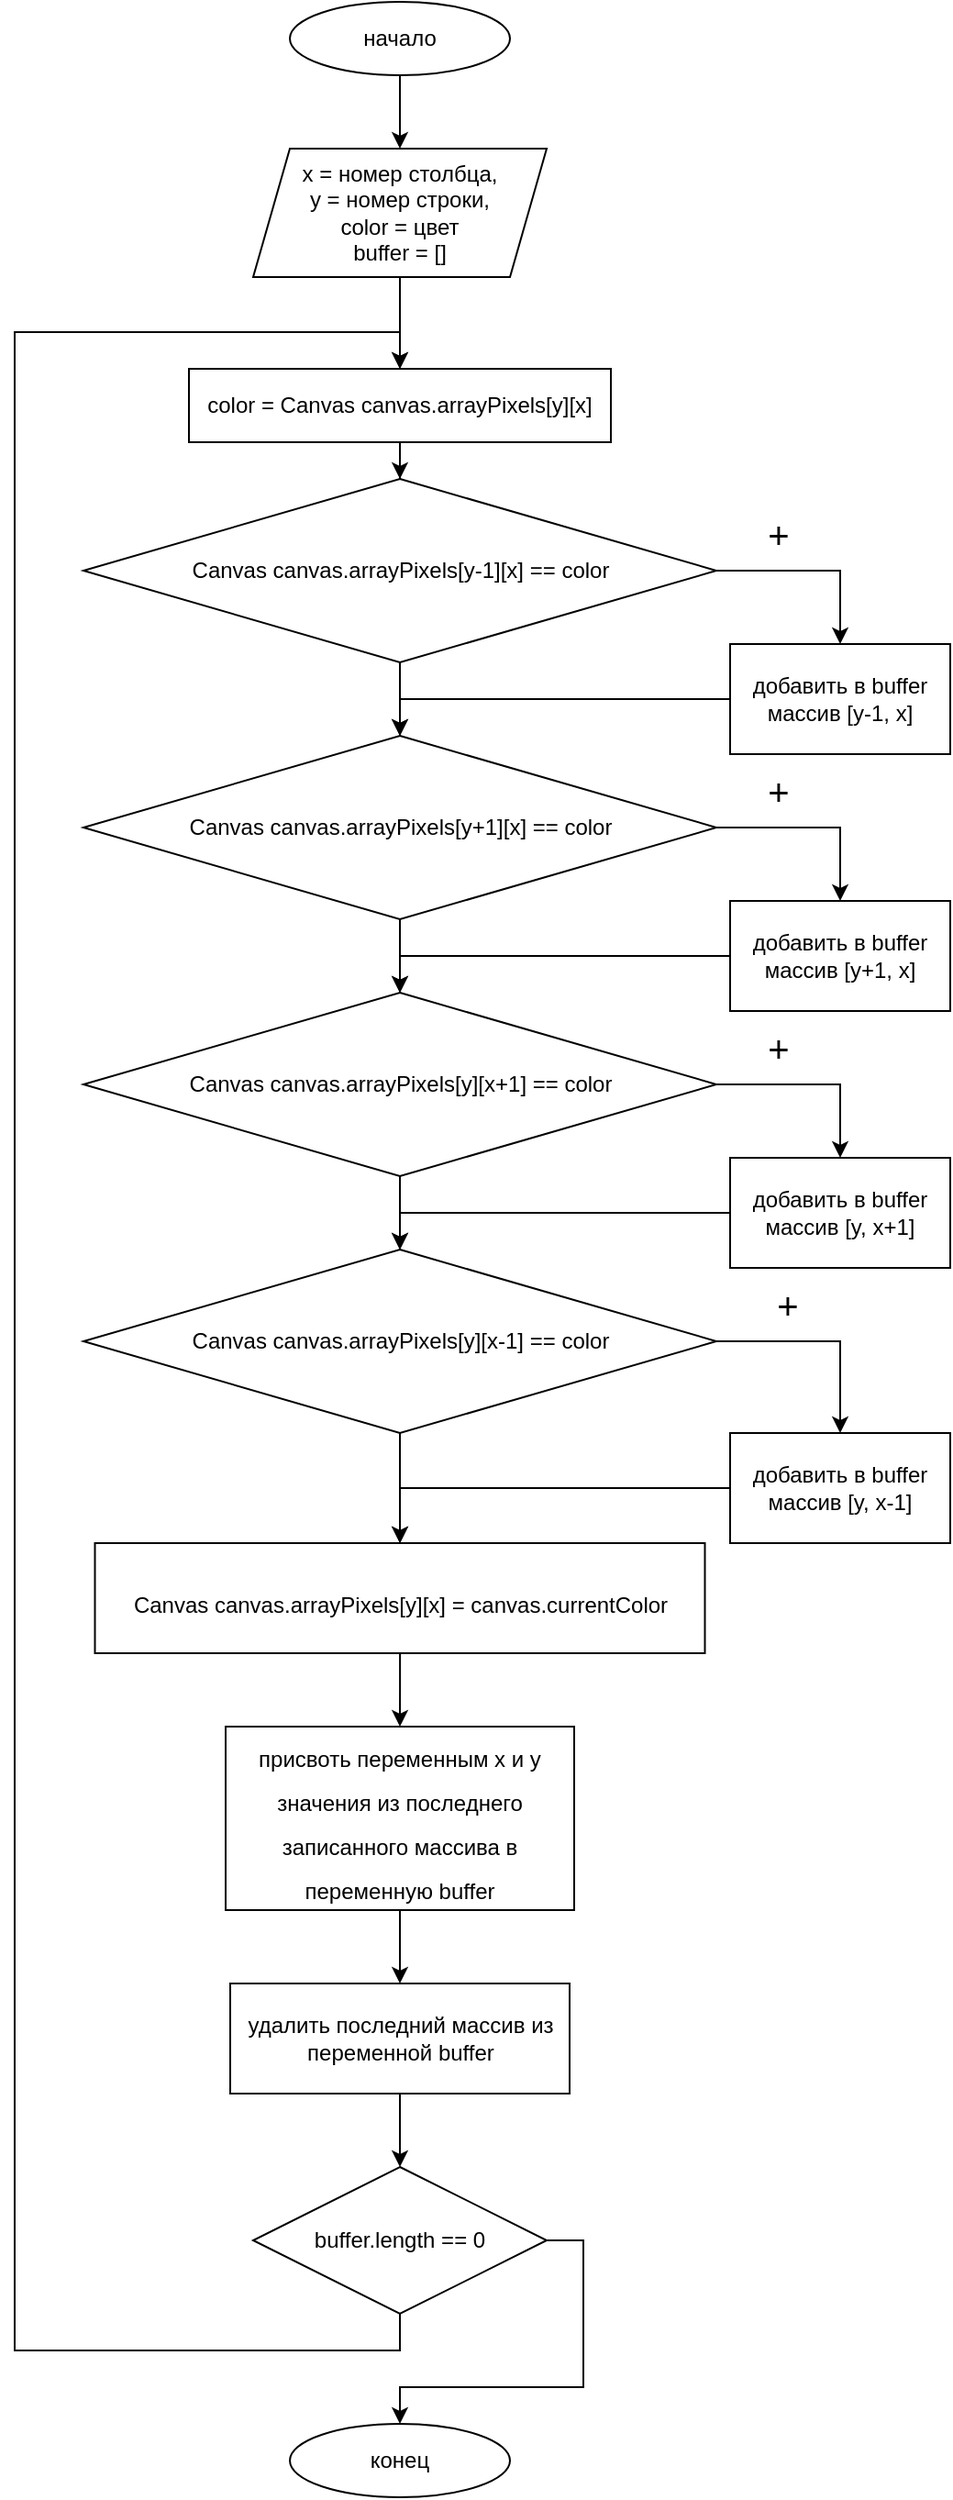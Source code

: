 <mxfile version="14.5.1" type="device"><diagram id="C5RBs43oDa-KdzZeNtuy" name="Page-1"><mxGraphModel dx="1024" dy="632" grid="1" gridSize="10" guides="1" tooltips="1" connect="1" arrows="1" fold="1" page="1" pageScale="1" pageWidth="827" pageHeight="1169" math="0" shadow="0"><root><mxCell id="WIyWlLk6GJQsqaUBKTNV-0"/><mxCell id="WIyWlLk6GJQsqaUBKTNV-1" parent="WIyWlLk6GJQsqaUBKTNV-0"/><mxCell id="aHjqfZ4psK3PuS5jX47d-2" style="edgeStyle=orthogonalEdgeStyle;rounded=0;orthogonalLoop=1;jettySize=auto;html=1;exitX=0.5;exitY=1;exitDx=0;exitDy=0;entryX=0.5;entryY=0;entryDx=0;entryDy=0;" parent="WIyWlLk6GJQsqaUBKTNV-1" source="aHjqfZ4psK3PuS5jX47d-0" target="aHjqfZ4psK3PuS5jX47d-1" edge="1"><mxGeometry relative="1" as="geometry"/></mxCell><mxCell id="aHjqfZ4psK3PuS5jX47d-0" value="начало" style="ellipse;whiteSpace=wrap;html=1;" parent="WIyWlLk6GJQsqaUBKTNV-1" vertex="1"><mxGeometry x="320" width="120" height="40" as="geometry"/></mxCell><mxCell id="bFa1S953emtmZHHAETeM-30" value="" style="edgeStyle=orthogonalEdgeStyle;rounded=0;orthogonalLoop=1;jettySize=auto;html=1;fontSize=12;" parent="WIyWlLk6GJQsqaUBKTNV-1" source="aHjqfZ4psK3PuS5jX47d-1" target="bFa1S953emtmZHHAETeM-29" edge="1"><mxGeometry relative="1" as="geometry"/></mxCell><mxCell id="aHjqfZ4psK3PuS5jX47d-1" value="x = номер столбца,&lt;br&gt;y = номер строки,&lt;br&gt;color = цвет&lt;br&gt;buffer = []" style="shape=parallelogram;perimeter=parallelogramPerimeter;whiteSpace=wrap;html=1;fixedSize=1;" parent="WIyWlLk6GJQsqaUBKTNV-1" vertex="1"><mxGeometry x="300" y="80" width="160" height="70" as="geometry"/></mxCell><mxCell id="bFa1S953emtmZHHAETeM-3" style="edgeStyle=orthogonalEdgeStyle;rounded=0;orthogonalLoop=1;jettySize=auto;html=1;exitX=1;exitY=0.5;exitDx=0;exitDy=0;entryX=0.5;entryY=0;entryDx=0;entryDy=0;" parent="WIyWlLk6GJQsqaUBKTNV-1" source="bFa1S953emtmZHHAETeM-0" target="bFa1S953emtmZHHAETeM-1" edge="1"><mxGeometry relative="1" as="geometry"/></mxCell><mxCell id="bFa1S953emtmZHHAETeM-4" value="+" style="edgeLabel;html=1;align=center;verticalAlign=middle;resizable=0;points=[];fontSize=20;" parent="bFa1S953emtmZHHAETeM-3" vertex="1" connectable="0"><mxGeometry x="0.009" y="-1" relative="1" as="geometry"><mxPoint x="-21" y="-21" as="offset"/></mxGeometry></mxCell><mxCell id="bFa1S953emtmZHHAETeM-17" style="edgeStyle=orthogonalEdgeStyle;rounded=0;orthogonalLoop=1;jettySize=auto;html=1;exitX=0.5;exitY=1;exitDx=0;exitDy=0;entryX=0.5;entryY=0;entryDx=0;entryDy=0;fontSize=20;" parent="WIyWlLk6GJQsqaUBKTNV-1" source="bFa1S953emtmZHHAETeM-0" target="bFa1S953emtmZHHAETeM-7" edge="1"><mxGeometry relative="1" as="geometry"/></mxCell><mxCell id="bFa1S953emtmZHHAETeM-0" value="Canvas canvas.arrayPixels[y-1][x] == color" style="rhombus;whiteSpace=wrap;html=1;" parent="WIyWlLk6GJQsqaUBKTNV-1" vertex="1"><mxGeometry x="207.5" y="260" width="345" height="100" as="geometry"/></mxCell><mxCell id="F9FFuFiKS_BNCGnDMvpb-0" style="edgeStyle=orthogonalEdgeStyle;rounded=0;orthogonalLoop=1;jettySize=auto;html=1;entryX=0.5;entryY=0;entryDx=0;entryDy=0;" edge="1" parent="WIyWlLk6GJQsqaUBKTNV-1" source="bFa1S953emtmZHHAETeM-1" target="bFa1S953emtmZHHAETeM-7"><mxGeometry relative="1" as="geometry"><mxPoint x="380" y="380" as="targetPoint"/></mxGeometry></mxCell><mxCell id="bFa1S953emtmZHHAETeM-1" value="добавить в buffer&lt;br&gt;массив [y-1, x]" style="rounded=0;whiteSpace=wrap;html=1;" parent="WIyWlLk6GJQsqaUBKTNV-1" vertex="1"><mxGeometry x="560" y="350" width="120" height="60" as="geometry"/></mxCell><mxCell id="bFa1S953emtmZHHAETeM-5" style="edgeStyle=orthogonalEdgeStyle;rounded=0;orthogonalLoop=1;jettySize=auto;html=1;exitX=1;exitY=0.5;exitDx=0;exitDy=0;entryX=0.5;entryY=0;entryDx=0;entryDy=0;" parent="WIyWlLk6GJQsqaUBKTNV-1" source="bFa1S953emtmZHHAETeM-7" target="bFa1S953emtmZHHAETeM-8" edge="1"><mxGeometry relative="1" as="geometry"/></mxCell><mxCell id="bFa1S953emtmZHHAETeM-6" value="+" style="edgeLabel;html=1;align=center;verticalAlign=middle;resizable=0;points=[];fontSize=20;" parent="bFa1S953emtmZHHAETeM-5" vertex="1" connectable="0"><mxGeometry x="0.009" y="-1" relative="1" as="geometry"><mxPoint x="-21" y="-21" as="offset"/></mxGeometry></mxCell><mxCell id="bFa1S953emtmZHHAETeM-18" value="" style="edgeStyle=orthogonalEdgeStyle;rounded=0;orthogonalLoop=1;jettySize=auto;html=1;fontSize=20;" parent="WIyWlLk6GJQsqaUBKTNV-1" source="bFa1S953emtmZHHAETeM-7" target="bFa1S953emtmZHHAETeM-11" edge="1"><mxGeometry relative="1" as="geometry"/></mxCell><mxCell id="bFa1S953emtmZHHAETeM-7" value="Canvas canvas.arrayPixels[y+1][x] == color" style="rhombus;whiteSpace=wrap;html=1;" parent="WIyWlLk6GJQsqaUBKTNV-1" vertex="1"><mxGeometry x="207.5" y="400" width="345" height="100" as="geometry"/></mxCell><mxCell id="F9FFuFiKS_BNCGnDMvpb-1" style="edgeStyle=orthogonalEdgeStyle;rounded=0;orthogonalLoop=1;jettySize=auto;html=1;entryX=0.5;entryY=0;entryDx=0;entryDy=0;" edge="1" parent="WIyWlLk6GJQsqaUBKTNV-1" source="bFa1S953emtmZHHAETeM-8" target="bFa1S953emtmZHHAETeM-11"><mxGeometry relative="1" as="geometry"/></mxCell><mxCell id="bFa1S953emtmZHHAETeM-8" value="добавить в buffer&lt;br&gt;массив [y+1, x]" style="rounded=0;whiteSpace=wrap;html=1;" parent="WIyWlLk6GJQsqaUBKTNV-1" vertex="1"><mxGeometry x="560" y="490" width="120" height="60" as="geometry"/></mxCell><mxCell id="bFa1S953emtmZHHAETeM-9" style="edgeStyle=orthogonalEdgeStyle;rounded=0;orthogonalLoop=1;jettySize=auto;html=1;exitX=1;exitY=0.5;exitDx=0;exitDy=0;entryX=0.5;entryY=0;entryDx=0;entryDy=0;" parent="WIyWlLk6GJQsqaUBKTNV-1" source="bFa1S953emtmZHHAETeM-11" target="bFa1S953emtmZHHAETeM-12" edge="1"><mxGeometry relative="1" as="geometry"/></mxCell><mxCell id="bFa1S953emtmZHHAETeM-10" value="+" style="edgeLabel;html=1;align=center;verticalAlign=middle;resizable=0;points=[];fontSize=20;" parent="bFa1S953emtmZHHAETeM-9" vertex="1" connectable="0"><mxGeometry x="0.009" y="-1" relative="1" as="geometry"><mxPoint x="-21" y="-21" as="offset"/></mxGeometry></mxCell><mxCell id="bFa1S953emtmZHHAETeM-19" value="" style="edgeStyle=orthogonalEdgeStyle;rounded=0;orthogonalLoop=1;jettySize=auto;html=1;fontSize=20;" parent="WIyWlLk6GJQsqaUBKTNV-1" source="bFa1S953emtmZHHAETeM-11" target="bFa1S953emtmZHHAETeM-15" edge="1"><mxGeometry relative="1" as="geometry"/></mxCell><mxCell id="bFa1S953emtmZHHAETeM-11" value="Canvas canvas.arrayPixels[y][x+1] == color" style="rhombus;whiteSpace=wrap;html=1;" parent="WIyWlLk6GJQsqaUBKTNV-1" vertex="1"><mxGeometry x="207.5" y="540" width="345" height="100" as="geometry"/></mxCell><mxCell id="F9FFuFiKS_BNCGnDMvpb-2" style="edgeStyle=orthogonalEdgeStyle;rounded=0;orthogonalLoop=1;jettySize=auto;html=1;entryX=0.5;entryY=0;entryDx=0;entryDy=0;" edge="1" parent="WIyWlLk6GJQsqaUBKTNV-1" source="bFa1S953emtmZHHAETeM-12" target="bFa1S953emtmZHHAETeM-15"><mxGeometry relative="1" as="geometry"/></mxCell><mxCell id="bFa1S953emtmZHHAETeM-12" value="добавить в buffer&lt;br&gt;массив [y, x+1]" style="rounded=0;whiteSpace=wrap;html=1;" parent="WIyWlLk6GJQsqaUBKTNV-1" vertex="1"><mxGeometry x="560" y="630" width="120" height="60" as="geometry"/></mxCell><mxCell id="bFa1S953emtmZHHAETeM-13" style="edgeStyle=orthogonalEdgeStyle;rounded=0;orthogonalLoop=1;jettySize=auto;html=1;exitX=1;exitY=0.5;exitDx=0;exitDy=0;entryX=0.5;entryY=0;entryDx=0;entryDy=0;" parent="WIyWlLk6GJQsqaUBKTNV-1" source="bFa1S953emtmZHHAETeM-15" target="bFa1S953emtmZHHAETeM-16" edge="1"><mxGeometry relative="1" as="geometry"/></mxCell><mxCell id="bFa1S953emtmZHHAETeM-14" value="+" style="edgeLabel;html=1;align=center;verticalAlign=middle;resizable=0;points=[];fontSize=20;" parent="bFa1S953emtmZHHAETeM-13" vertex="1" connectable="0"><mxGeometry x="0.009" y="-1" relative="1" as="geometry"><mxPoint x="-21" y="-21" as="offset"/></mxGeometry></mxCell><mxCell id="bFa1S953emtmZHHAETeM-21" value="" style="edgeStyle=orthogonalEdgeStyle;rounded=0;orthogonalLoop=1;jettySize=auto;html=1;fontSize=20;" parent="WIyWlLk6GJQsqaUBKTNV-1" source="bFa1S953emtmZHHAETeM-15" target="bFa1S953emtmZHHAETeM-20" edge="1"><mxGeometry relative="1" as="geometry"/></mxCell><mxCell id="bFa1S953emtmZHHAETeM-15" value="Canvas canvas.arrayPixels[y][x-1] == color" style="rhombus;whiteSpace=wrap;html=1;" parent="WIyWlLk6GJQsqaUBKTNV-1" vertex="1"><mxGeometry x="207.5" y="680" width="345" height="100" as="geometry"/></mxCell><mxCell id="F9FFuFiKS_BNCGnDMvpb-3" style="edgeStyle=orthogonalEdgeStyle;rounded=0;orthogonalLoop=1;jettySize=auto;html=1;entryX=0.5;entryY=0;entryDx=0;entryDy=0;" edge="1" parent="WIyWlLk6GJQsqaUBKTNV-1" source="bFa1S953emtmZHHAETeM-16" target="bFa1S953emtmZHHAETeM-20"><mxGeometry relative="1" as="geometry"/></mxCell><mxCell id="bFa1S953emtmZHHAETeM-16" value="добавить в buffer&lt;br&gt;массив [y, x-1]" style="rounded=0;whiteSpace=wrap;html=1;" parent="WIyWlLk6GJQsqaUBKTNV-1" vertex="1"><mxGeometry x="560" y="780" width="120" height="60" as="geometry"/></mxCell><mxCell id="bFa1S953emtmZHHAETeM-24" value="" style="edgeStyle=orthogonalEdgeStyle;rounded=0;orthogonalLoop=1;jettySize=auto;html=1;fontSize=21;" parent="WIyWlLk6GJQsqaUBKTNV-1" source="bFa1S953emtmZHHAETeM-20" target="bFa1S953emtmZHHAETeM-23" edge="1"><mxGeometry relative="1" as="geometry"/></mxCell><mxCell id="bFa1S953emtmZHHAETeM-20" value="&lt;span style=&quot;font-size: 12px&quot;&gt;Canvas canvas.arrayPixels[y][x] = canvas.currentColor&lt;/span&gt;" style="rounded=0;whiteSpace=wrap;html=1;fontSize=20;" parent="WIyWlLk6GJQsqaUBKTNV-1" vertex="1"><mxGeometry x="213.75" y="840" width="332.5" height="60" as="geometry"/></mxCell><mxCell id="bFa1S953emtmZHHAETeM-26" value="" style="edgeStyle=orthogonalEdgeStyle;rounded=0;orthogonalLoop=1;jettySize=auto;html=1;fontSize=12;" parent="WIyWlLk6GJQsqaUBKTNV-1" source="bFa1S953emtmZHHAETeM-23" target="bFa1S953emtmZHHAETeM-25" edge="1"><mxGeometry relative="1" as="geometry"/></mxCell><mxCell id="bFa1S953emtmZHHAETeM-23" value="&lt;span style=&quot;font-size: 12px;&quot;&gt;присвоть переменным x и y значения из последнего записанного массива в переменную buffer&lt;/span&gt;" style="rounded=0;whiteSpace=wrap;html=1;fontSize=20;" parent="WIyWlLk6GJQsqaUBKTNV-1" vertex="1"><mxGeometry x="285" y="940" width="190" height="100" as="geometry"/></mxCell><mxCell id="bFa1S953emtmZHHAETeM-28" value="" style="edgeStyle=orthogonalEdgeStyle;rounded=0;orthogonalLoop=1;jettySize=auto;html=1;fontSize=12;" parent="WIyWlLk6GJQsqaUBKTNV-1" source="bFa1S953emtmZHHAETeM-25" target="bFa1S953emtmZHHAETeM-27" edge="1"><mxGeometry relative="1" as="geometry"/></mxCell><mxCell id="bFa1S953emtmZHHAETeM-25" value="&lt;p style=&quot;font-size: 12px;&quot;&gt;удалить последний массив из переменной buffer&lt;/p&gt;" style="rounded=0;whiteSpace=wrap;html=1;fontSize=21;" parent="WIyWlLk6GJQsqaUBKTNV-1" vertex="1"><mxGeometry x="287.5" y="1080" width="185" height="60" as="geometry"/></mxCell><mxCell id="bFa1S953emtmZHHAETeM-32" style="edgeStyle=orthogonalEdgeStyle;rounded=0;orthogonalLoop=1;jettySize=auto;html=1;exitX=0.5;exitY=1;exitDx=0;exitDy=0;entryX=0.5;entryY=0;entryDx=0;entryDy=0;fontSize=12;" parent="WIyWlLk6GJQsqaUBKTNV-1" source="bFa1S953emtmZHHAETeM-27" target="bFa1S953emtmZHHAETeM-29" edge="1"><mxGeometry relative="1" as="geometry"><Array as="points"><mxPoint x="380" y="1280"/><mxPoint x="170" y="1280"/><mxPoint x="170" y="180"/><mxPoint x="380" y="180"/></Array></mxGeometry></mxCell><mxCell id="bFa1S953emtmZHHAETeM-34" style="edgeStyle=orthogonalEdgeStyle;rounded=0;orthogonalLoop=1;jettySize=auto;html=1;exitX=1;exitY=0.5;exitDx=0;exitDy=0;entryX=0.5;entryY=0;entryDx=0;entryDy=0;fontSize=12;" parent="WIyWlLk6GJQsqaUBKTNV-1" source="bFa1S953emtmZHHAETeM-27" target="bFa1S953emtmZHHAETeM-33" edge="1"><mxGeometry relative="1" as="geometry"><Array as="points"><mxPoint x="480" y="1220"/><mxPoint x="480" y="1300"/><mxPoint x="380" y="1300"/></Array></mxGeometry></mxCell><mxCell id="bFa1S953emtmZHHAETeM-27" value="buffer.length == 0" style="rhombus;whiteSpace=wrap;html=1;fontSize=12;" parent="WIyWlLk6GJQsqaUBKTNV-1" vertex="1"><mxGeometry x="300" y="1180" width="160" height="80" as="geometry"/></mxCell><mxCell id="bFa1S953emtmZHHAETeM-31" value="" style="edgeStyle=orthogonalEdgeStyle;rounded=0;orthogonalLoop=1;jettySize=auto;html=1;fontSize=12;" parent="WIyWlLk6GJQsqaUBKTNV-1" source="bFa1S953emtmZHHAETeM-29" target="bFa1S953emtmZHHAETeM-0" edge="1"><mxGeometry relative="1" as="geometry"/></mxCell><mxCell id="bFa1S953emtmZHHAETeM-29" value="color = Canvas canvas.arrayPixels[y][x]" style="rounded=0;whiteSpace=wrap;html=1;fontSize=12;" parent="WIyWlLk6GJQsqaUBKTNV-1" vertex="1"><mxGeometry x="265" y="200" width="230" height="40" as="geometry"/></mxCell><mxCell id="bFa1S953emtmZHHAETeM-33" value="конец" style="ellipse;whiteSpace=wrap;html=1;" parent="WIyWlLk6GJQsqaUBKTNV-1" vertex="1"><mxGeometry x="320" y="1320" width="120" height="40" as="geometry"/></mxCell></root></mxGraphModel></diagram></mxfile>